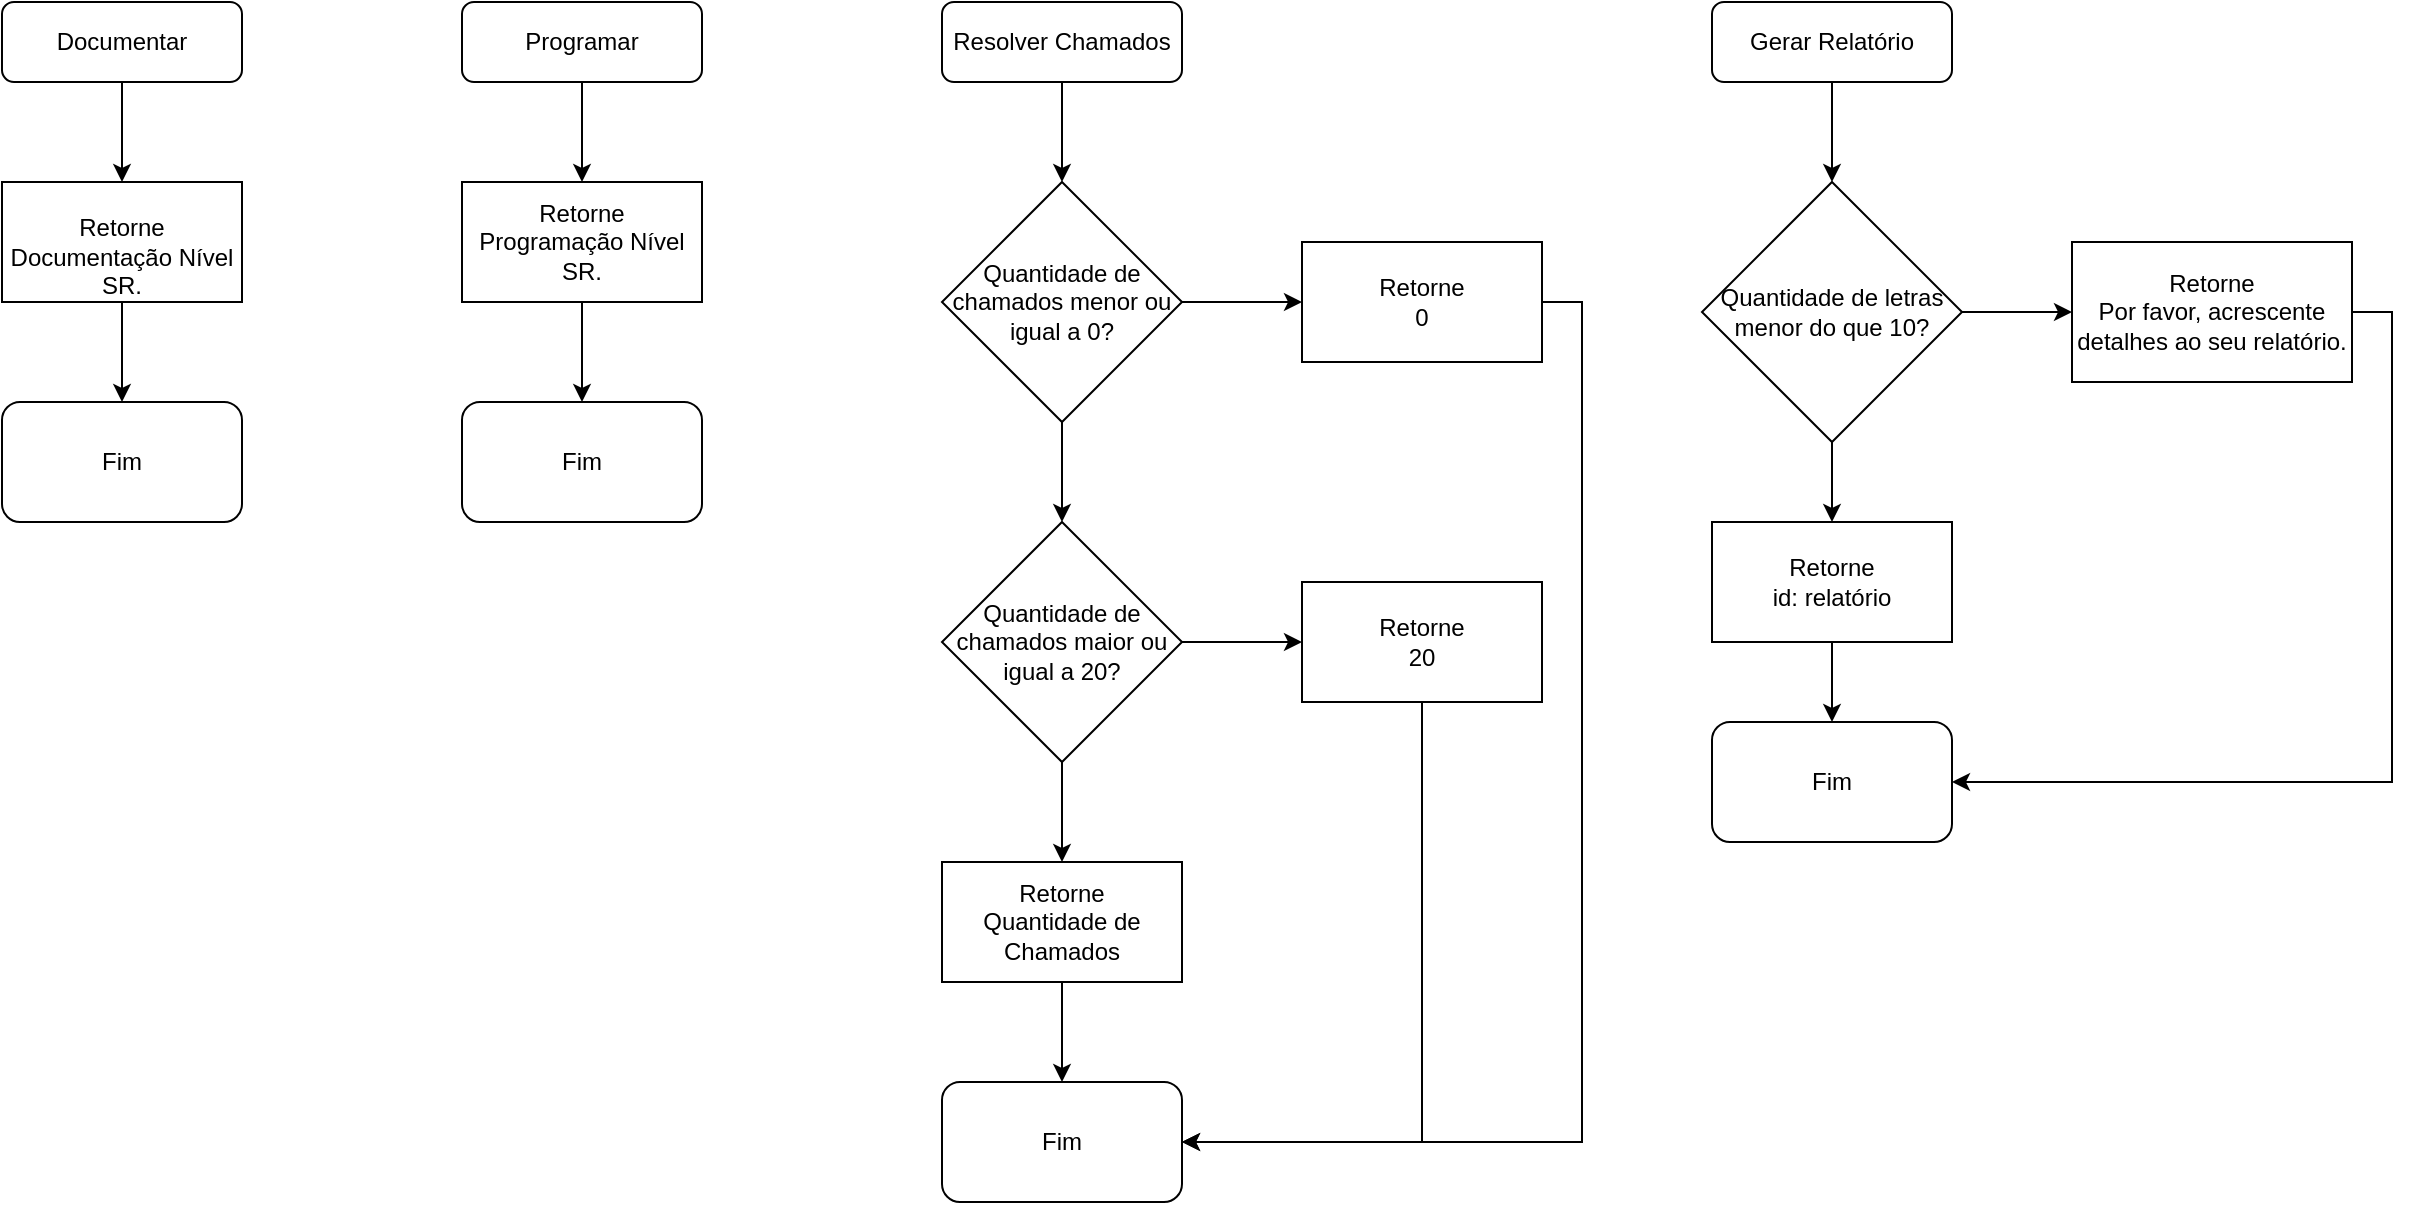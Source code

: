 <mxfile version="20.8.16" type="device"><diagram id="C5RBs43oDa-KdzZeNtuy" name="Page-1"><mxGraphModel dx="2058" dy="1289" grid="1" gridSize="10" guides="1" tooltips="1" connect="1" arrows="1" fold="1" page="1" pageScale="1" pageWidth="827" pageHeight="1169" math="0" shadow="0"><root><mxCell id="WIyWlLk6GJQsqaUBKTNV-0"/><mxCell id="WIyWlLk6GJQsqaUBKTNV-1" parent="WIyWlLk6GJQsqaUBKTNV-0"/><mxCell id="pLxSGhMfyUeWIPXIi71G-0" value="" style="edgeStyle=orthogonalEdgeStyle;rounded=0;orthogonalLoop=1;jettySize=auto;html=1;" edge="1" parent="WIyWlLk6GJQsqaUBKTNV-1" source="pLxSGhMfyUeWIPXIi71G-1" target="pLxSGhMfyUeWIPXIi71G-4"><mxGeometry relative="1" as="geometry"/></mxCell><mxCell id="pLxSGhMfyUeWIPXIi71G-1" value="Documentar" style="rounded=1;whiteSpace=wrap;html=1;fontSize=12;glass=0;strokeWidth=1;shadow=0;" vertex="1" parent="WIyWlLk6GJQsqaUBKTNV-1"><mxGeometry width="120" height="40" as="geometry"/></mxCell><mxCell id="pLxSGhMfyUeWIPXIi71G-2" value="Fim" style="rounded=1;whiteSpace=wrap;html=1;" vertex="1" parent="WIyWlLk6GJQsqaUBKTNV-1"><mxGeometry y="200" width="120" height="60" as="geometry"/></mxCell><mxCell id="pLxSGhMfyUeWIPXIi71G-3" value="" style="edgeStyle=orthogonalEdgeStyle;rounded=0;orthogonalLoop=1;jettySize=auto;html=1;" edge="1" parent="WIyWlLk6GJQsqaUBKTNV-1" source="pLxSGhMfyUeWIPXIi71G-4" target="pLxSGhMfyUeWIPXIi71G-2"><mxGeometry relative="1" as="geometry"/></mxCell><mxCell id="pLxSGhMfyUeWIPXIi71G-4" value="&lt;br&gt;Retorne&lt;br&gt;Documentação Nível SR." style="rounded=0;whiteSpace=wrap;html=1;" vertex="1" parent="WIyWlLk6GJQsqaUBKTNV-1"><mxGeometry y="90" width="120" height="60" as="geometry"/></mxCell><mxCell id="pLxSGhMfyUeWIPXIi71G-5" value="" style="edgeStyle=orthogonalEdgeStyle;rounded=0;orthogonalLoop=1;jettySize=auto;html=1;" edge="1" parent="WIyWlLk6GJQsqaUBKTNV-1" source="pLxSGhMfyUeWIPXIi71G-6" target="pLxSGhMfyUeWIPXIi71G-9"><mxGeometry relative="1" as="geometry"/></mxCell><mxCell id="pLxSGhMfyUeWIPXIi71G-6" value="Programar" style="rounded=1;whiteSpace=wrap;html=1;fontSize=12;glass=0;strokeWidth=1;shadow=0;" vertex="1" parent="WIyWlLk6GJQsqaUBKTNV-1"><mxGeometry x="230" width="120" height="40" as="geometry"/></mxCell><mxCell id="pLxSGhMfyUeWIPXIi71G-7" value="Fim" style="rounded=1;whiteSpace=wrap;html=1;" vertex="1" parent="WIyWlLk6GJQsqaUBKTNV-1"><mxGeometry x="230" y="200" width="120" height="60" as="geometry"/></mxCell><mxCell id="pLxSGhMfyUeWIPXIi71G-8" value="" style="edgeStyle=orthogonalEdgeStyle;rounded=0;orthogonalLoop=1;jettySize=auto;html=1;" edge="1" parent="WIyWlLk6GJQsqaUBKTNV-1" source="pLxSGhMfyUeWIPXIi71G-9" target="pLxSGhMfyUeWIPXIi71G-7"><mxGeometry relative="1" as="geometry"/></mxCell><mxCell id="pLxSGhMfyUeWIPXIi71G-9" value="Retorne&lt;br&gt;Programação Nível SR." style="rounded=0;whiteSpace=wrap;html=1;" vertex="1" parent="WIyWlLk6GJQsqaUBKTNV-1"><mxGeometry x="230" y="90" width="120" height="60" as="geometry"/></mxCell><mxCell id="pLxSGhMfyUeWIPXIi71G-10" value="" style="edgeStyle=orthogonalEdgeStyle;rounded=0;orthogonalLoop=1;jettySize=auto;html=1;" edge="1" parent="WIyWlLk6GJQsqaUBKTNV-1" source="pLxSGhMfyUeWIPXIi71G-11" target="pLxSGhMfyUeWIPXIi71G-14"><mxGeometry relative="1" as="geometry"/></mxCell><mxCell id="pLxSGhMfyUeWIPXIi71G-11" value="Resolver Chamados" style="rounded=1;whiteSpace=wrap;html=1;fontSize=12;glass=0;strokeWidth=1;shadow=0;" vertex="1" parent="WIyWlLk6GJQsqaUBKTNV-1"><mxGeometry x="470" width="120" height="40" as="geometry"/></mxCell><mxCell id="pLxSGhMfyUeWIPXIi71G-12" value="" style="edgeStyle=orthogonalEdgeStyle;rounded=0;orthogonalLoop=1;jettySize=auto;html=1;" edge="1" parent="WIyWlLk6GJQsqaUBKTNV-1" source="pLxSGhMfyUeWIPXIi71G-14" target="pLxSGhMfyUeWIPXIi71G-16"><mxGeometry relative="1" as="geometry"/></mxCell><mxCell id="pLxSGhMfyUeWIPXIi71G-13" value="" style="edgeStyle=orthogonalEdgeStyle;rounded=0;orthogonalLoop=1;jettySize=auto;html=1;" edge="1" parent="WIyWlLk6GJQsqaUBKTNV-1" source="pLxSGhMfyUeWIPXIi71G-14" target="pLxSGhMfyUeWIPXIi71G-19"><mxGeometry relative="1" as="geometry"/></mxCell><mxCell id="pLxSGhMfyUeWIPXIi71G-14" value="Quantidade de chamados menor ou igual a 0?" style="rhombus;whiteSpace=wrap;html=1;" vertex="1" parent="WIyWlLk6GJQsqaUBKTNV-1"><mxGeometry x="470" y="90" width="120" height="120" as="geometry"/></mxCell><mxCell id="pLxSGhMfyUeWIPXIi71G-15" style="edgeStyle=orthogonalEdgeStyle;rounded=0;orthogonalLoop=1;jettySize=auto;html=1;entryX=1;entryY=0.5;entryDx=0;entryDy=0;exitX=1;exitY=0.5;exitDx=0;exitDy=0;" edge="1" parent="WIyWlLk6GJQsqaUBKTNV-1" source="pLxSGhMfyUeWIPXIi71G-16" target="pLxSGhMfyUeWIPXIi71G-24"><mxGeometry relative="1" as="geometry"/></mxCell><mxCell id="pLxSGhMfyUeWIPXIi71G-16" value="Retorne&lt;br&gt;0" style="rounded=0;whiteSpace=wrap;html=1;" vertex="1" parent="WIyWlLk6GJQsqaUBKTNV-1"><mxGeometry x="650" y="120" width="120" height="60" as="geometry"/></mxCell><mxCell id="pLxSGhMfyUeWIPXIi71G-17" value="" style="edgeStyle=orthogonalEdgeStyle;rounded=0;orthogonalLoop=1;jettySize=auto;html=1;" edge="1" parent="WIyWlLk6GJQsqaUBKTNV-1" source="pLxSGhMfyUeWIPXIi71G-19" target="pLxSGhMfyUeWIPXIi71G-21"><mxGeometry relative="1" as="geometry"/></mxCell><mxCell id="pLxSGhMfyUeWIPXIi71G-18" value="" style="edgeStyle=orthogonalEdgeStyle;rounded=0;orthogonalLoop=1;jettySize=auto;html=1;" edge="1" parent="WIyWlLk6GJQsqaUBKTNV-1" source="pLxSGhMfyUeWIPXIi71G-19" target="pLxSGhMfyUeWIPXIi71G-23"><mxGeometry relative="1" as="geometry"/></mxCell><mxCell id="pLxSGhMfyUeWIPXIi71G-19" value="Quantidade de chamados maior ou igual a 20?" style="rhombus;whiteSpace=wrap;html=1;" vertex="1" parent="WIyWlLk6GJQsqaUBKTNV-1"><mxGeometry x="470" y="260" width="120" height="120" as="geometry"/></mxCell><mxCell id="pLxSGhMfyUeWIPXIi71G-20" style="edgeStyle=orthogonalEdgeStyle;rounded=0;orthogonalLoop=1;jettySize=auto;html=1;entryX=1;entryY=0.5;entryDx=0;entryDy=0;exitX=0.5;exitY=1;exitDx=0;exitDy=0;" edge="1" parent="WIyWlLk6GJQsqaUBKTNV-1" source="pLxSGhMfyUeWIPXIi71G-21" target="pLxSGhMfyUeWIPXIi71G-24"><mxGeometry relative="1" as="geometry"/></mxCell><mxCell id="pLxSGhMfyUeWIPXIi71G-21" value="Retorne&lt;br&gt;20" style="rounded=0;whiteSpace=wrap;html=1;" vertex="1" parent="WIyWlLk6GJQsqaUBKTNV-1"><mxGeometry x="650" y="290" width="120" height="60" as="geometry"/></mxCell><mxCell id="pLxSGhMfyUeWIPXIi71G-22" value="" style="edgeStyle=orthogonalEdgeStyle;rounded=0;orthogonalLoop=1;jettySize=auto;html=1;" edge="1" parent="WIyWlLk6GJQsqaUBKTNV-1" source="pLxSGhMfyUeWIPXIi71G-23" target="pLxSGhMfyUeWIPXIi71G-24"><mxGeometry relative="1" as="geometry"/></mxCell><mxCell id="pLxSGhMfyUeWIPXIi71G-23" value="Retorne&lt;br&gt;Quantidade de Chamados" style="rounded=0;whiteSpace=wrap;html=1;" vertex="1" parent="WIyWlLk6GJQsqaUBKTNV-1"><mxGeometry x="470" y="430" width="120" height="60" as="geometry"/></mxCell><mxCell id="pLxSGhMfyUeWIPXIi71G-24" value="Fim" style="rounded=1;whiteSpace=wrap;html=1;" vertex="1" parent="WIyWlLk6GJQsqaUBKTNV-1"><mxGeometry x="470" y="540" width="120" height="60" as="geometry"/></mxCell><mxCell id="pLxSGhMfyUeWIPXIi71G-25" value="" style="edgeStyle=orthogonalEdgeStyle;rounded=0;orthogonalLoop=1;jettySize=auto;html=1;" edge="1" parent="WIyWlLk6GJQsqaUBKTNV-1" source="pLxSGhMfyUeWIPXIi71G-26" target="pLxSGhMfyUeWIPXIi71G-29"><mxGeometry relative="1" as="geometry"/></mxCell><mxCell id="pLxSGhMfyUeWIPXIi71G-26" value="Gerar Relatório" style="rounded=1;whiteSpace=wrap;html=1;fontSize=12;glass=0;strokeWidth=1;shadow=0;" vertex="1" parent="WIyWlLk6GJQsqaUBKTNV-1"><mxGeometry x="855" width="120" height="40" as="geometry"/></mxCell><mxCell id="pLxSGhMfyUeWIPXIi71G-27" value="" style="edgeStyle=orthogonalEdgeStyle;rounded=0;orthogonalLoop=1;jettySize=auto;html=1;" edge="1" parent="WIyWlLk6GJQsqaUBKTNV-1" source="pLxSGhMfyUeWIPXIi71G-29" target="pLxSGhMfyUeWIPXIi71G-31"><mxGeometry relative="1" as="geometry"/></mxCell><mxCell id="pLxSGhMfyUeWIPXIi71G-28" value="" style="edgeStyle=orthogonalEdgeStyle;rounded=0;orthogonalLoop=1;jettySize=auto;html=1;" edge="1" parent="WIyWlLk6GJQsqaUBKTNV-1" source="pLxSGhMfyUeWIPXIi71G-29" target="pLxSGhMfyUeWIPXIi71G-33"><mxGeometry relative="1" as="geometry"/></mxCell><mxCell id="pLxSGhMfyUeWIPXIi71G-29" value="Quantidade de letras menor do que 10?" style="rhombus;whiteSpace=wrap;html=1;" vertex="1" parent="WIyWlLk6GJQsqaUBKTNV-1"><mxGeometry x="850" y="90" width="130" height="130" as="geometry"/></mxCell><mxCell id="pLxSGhMfyUeWIPXIi71G-30" style="edgeStyle=orthogonalEdgeStyle;rounded=0;orthogonalLoop=1;jettySize=auto;html=1;entryX=1;entryY=0.5;entryDx=0;entryDy=0;exitX=1;exitY=0.5;exitDx=0;exitDy=0;" edge="1" parent="WIyWlLk6GJQsqaUBKTNV-1" source="pLxSGhMfyUeWIPXIi71G-31" target="pLxSGhMfyUeWIPXIi71G-34"><mxGeometry relative="1" as="geometry"/></mxCell><mxCell id="pLxSGhMfyUeWIPXIi71G-31" value="Retorne&lt;br&gt;Por favor, acrescente detalhes ao seu relatório." style="rounded=0;whiteSpace=wrap;html=1;" vertex="1" parent="WIyWlLk6GJQsqaUBKTNV-1"><mxGeometry x="1035" y="120" width="140" height="70" as="geometry"/></mxCell><mxCell id="pLxSGhMfyUeWIPXIi71G-32" value="" style="edgeStyle=orthogonalEdgeStyle;rounded=0;orthogonalLoop=1;jettySize=auto;html=1;" edge="1" parent="WIyWlLk6GJQsqaUBKTNV-1" source="pLxSGhMfyUeWIPXIi71G-33" target="pLxSGhMfyUeWIPXIi71G-34"><mxGeometry relative="1" as="geometry"/></mxCell><mxCell id="pLxSGhMfyUeWIPXIi71G-33" value="Retorne&lt;br&gt;id: relatório" style="rounded=0;whiteSpace=wrap;html=1;" vertex="1" parent="WIyWlLk6GJQsqaUBKTNV-1"><mxGeometry x="855" y="260" width="120" height="60" as="geometry"/></mxCell><mxCell id="pLxSGhMfyUeWIPXIi71G-34" value="Fim" style="rounded=1;whiteSpace=wrap;html=1;" vertex="1" parent="WIyWlLk6GJQsqaUBKTNV-1"><mxGeometry x="855" y="360" width="120" height="60" as="geometry"/></mxCell></root></mxGraphModel></diagram></mxfile>